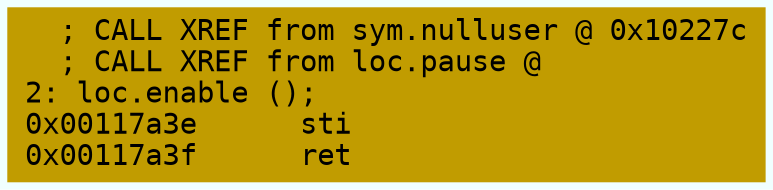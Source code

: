 digraph code {
	graph [bgcolor=azure fontsize=8 fontname="Courier" splines="ortho"];
	node [fillcolor=gray style=filled shape=box];
	edge [arrowhead="normal"];
	"0x00117a3e" [URL="loc.enable/0x00117a3e", fillcolor="#c19c00",color="#c19c00", fontname="Courier",label="  ; CALL XREF from sym.nulluser @ 0x10227c\l  ; CALL XREF from loc.pause @ \l2: loc.enable ();\l0x00117a3e      sti\l0x00117a3f      ret\l"]
}
